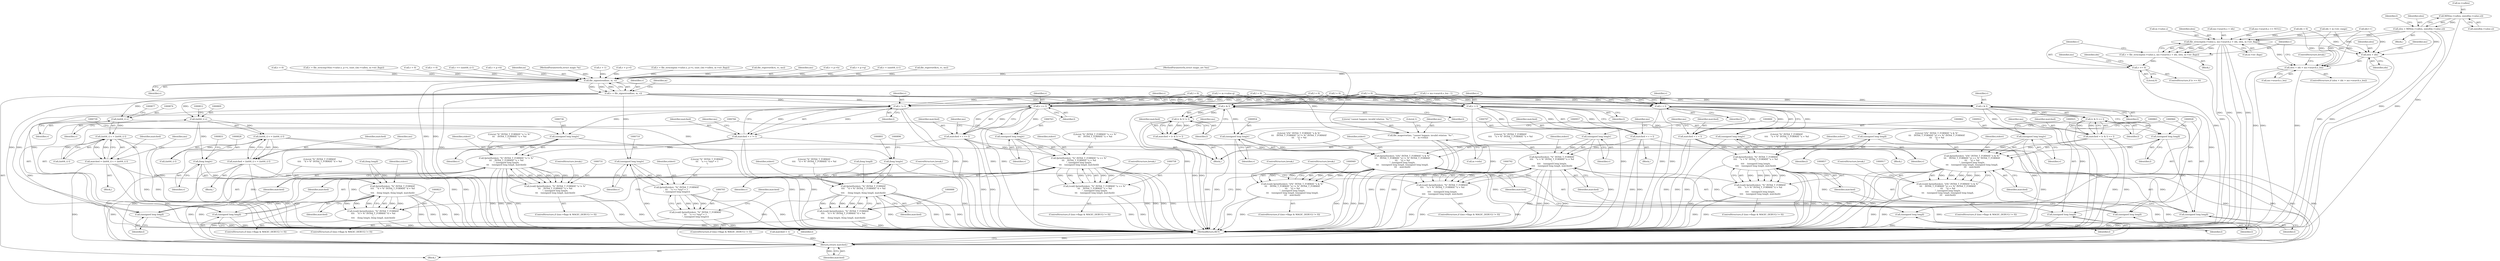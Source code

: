 digraph "0_file_74cafd7de9ec99a14f4480927580e501c8f852c3@pointer" {
"1000389" [label="(Call,MIN(m->vallen, sizeof(m->value.s)))"];
"1000387" [label="(Call,slen = MIN(m->vallen, sizeof(m->value.s)))"];
"1000424" [label="(Call,slen + idx > ms->search.s_len)"];
"1000425" [label="(Call,slen + idx)"];
"1000436" [label="(Call,file_strncmp(m->value.s, ms->search.s + idx, slen, m->str_flags))"];
"1000434" [label="(Call,v = file_strncmp(m->value.s, ms->search.s + idx, slen, m->str_flags))"];
"1000454" [label="(Call,v == 0)"];
"1000686" [label="(Call,file_signextend(ms, m, v))"];
"1000684" [label="(Call,v = file_signextend(ms, m, v))"];
"1000709" [label="(Call,(unsigned long long)v)"];
"1000706" [label="(Call,fprintf(stderr, \"%\" INT64_T_FORMAT\n\t\t\t    \"u == *any* = 1\n\", (unsigned long long)v))"];
"1000704" [label="(Call,(void) fprintf(stderr, \"%\" INT64_T_FORMAT\n\t\t\t    \"u == *any* = 1\n\", (unsigned long long)v))"];
"1000719" [label="(Call,v != l)"];
"1000717" [label="(Call,matched = v != l)"];
"1000732" [label="(Call,fprintf(stderr, \"%\" INT64_T_FORMAT \"u != %\"\n\t\t\t    INT64_T_FORMAT \"u = %d\n\", (unsigned long long)v,\n\t\t\t    (unsigned long long)l, matched))"];
"1000730" [label="(Call,(void) fprintf(stderr, \"%\" INT64_T_FORMAT \"u != %\"\n\t\t\t    INT64_T_FORMAT \"u = %d\n\", (unsigned long long)v,\n\t\t\t    (unsigned long long)l, matched))"];
"1000974" [label="(Return,return matched;)"];
"1000735" [label="(Call,(unsigned long long)v)"];
"1000738" [label="(Call,(unsigned long long)l)"];
"1000746" [label="(Call,v == l)"];
"1000744" [label="(Call,matched = v == l)"];
"1000759" [label="(Call,fprintf(stderr, \"%\" INT64_T_FORMAT \"u == %\"\n\t\t\t    INT64_T_FORMAT \"u = %d\n\", (unsigned long long)v,\n\t\t\t    (unsigned long long)l, matched))"];
"1000757" [label="(Call,(void) fprintf(stderr, \"%\" INT64_T_FORMAT \"u == %\"\n\t\t\t    INT64_T_FORMAT \"u = %d\n\", (unsigned long long)v,\n\t\t\t    (unsigned long long)l, matched))"];
"1000762" [label="(Call,(unsigned long long)v)"];
"1000765" [label="(Call,(unsigned long long)l)"];
"1000780" [label="(Call,v > l)"];
"1000778" [label="(Call,matched = v > l)"];
"1000793" [label="(Call,fprintf(stderr, \"%\" INT64_T_FORMAT\n\t\t\t\t    \"u > %\" INT64_T_FORMAT \"u = %d\n\",\n\t\t\t\t    (unsigned long long)v,\n\t\t\t\t    (unsigned long long)l, matched))"];
"1000791" [label="(Call,(void) fprintf(stderr, \"%\" INT64_T_FORMAT\n\t\t\t\t    \"u > %\" INT64_T_FORMAT \"u = %d\n\",\n\t\t\t\t    (unsigned long long)v,\n\t\t\t\t    (unsigned long long)l, matched))"];
"1000796" [label="(Call,(unsigned long long)v)"];
"1000799" [label="(Call,(unsigned long long)l)"];
"1000808" [label="(Call,(int64_t) v)"];
"1000807" [label="(Call,(int64_t) v > (int64_t) l)"];
"1000805" [label="(Call,matched = (int64_t) v > (int64_t) l)"];
"1000824" [label="(Call,fprintf(stderr, \"%\" INT64_T_FORMAT\n\t\t\t\t    \"d > %\" INT64_T_FORMAT \"d = %d\n\",\n\t\t\t\t    (long long)v, (long long)l, matched))"];
"1000822" [label="(Call,(void) fprintf(stderr, \"%\" INT64_T_FORMAT\n\t\t\t\t    \"d > %\" INT64_T_FORMAT \"d = %d\n\",\n\t\t\t\t    (long long)v, (long long)l, matched))"];
"1000827" [label="(Call,(long long)v)"];
"1000845" [label="(Call,v < l)"];
"1000843" [label="(Call,matched = v < l)"];
"1000858" [label="(Call,fprintf(stderr, \"%\" INT64_T_FORMAT\n\t\t\t\t    \"u < %\" INT64_T_FORMAT \"u = %d\n\",\n\t\t\t\t    (unsigned long long)v,\n\t\t\t\t    (unsigned long long)l, matched))"];
"1000856" [label="(Call,(void) fprintf(stderr, \"%\" INT64_T_FORMAT\n\t\t\t\t    \"u < %\" INT64_T_FORMAT \"u = %d\n\",\n\t\t\t\t    (unsigned long long)v,\n\t\t\t\t    (unsigned long long)l, matched))"];
"1000861" [label="(Call,(unsigned long long)v)"];
"1000864" [label="(Call,(unsigned long long)l)"];
"1000873" [label="(Call,(int64_t) v)"];
"1000872" [label="(Call,(int64_t) v < (int64_t) l)"];
"1000870" [label="(Call,matched = (int64_t) v < (int64_t) l)"];
"1000889" [label="(Call,fprintf(stderr, \"%\" INT64_T_FORMAT\n\t\t\t\t    \"d < %\" INT64_T_FORMAT \"d = %d\n\",\n\t\t\t\t     (long long)v, (long long)l, matched))"];
"1000887" [label="(Call,(void) fprintf(stderr, \"%\" INT64_T_FORMAT\n\t\t\t\t    \"d < %\" INT64_T_FORMAT \"d = %d\n\",\n\t\t\t\t     (long long)v, (long long)l, matched))"];
"1000892" [label="(Call,(long long)v)"];
"1000904" [label="(Call,v & l)"];
"1000903" [label="(Call,(v & l) == l)"];
"1000901" [label="(Call,matched = (v & l) == l)"];
"1000918" [label="(Call,fprintf(stderr, \"((%\" INT64_T_FORMAT \"x & %\"\n\t\t\t    INT64_T_FORMAT \"x) == %\" INT64_T_FORMAT\n\t\t\t    \"x) = %d\n\", (unsigned long long)v,\n\t\t\t    (unsigned long long)l, (unsigned long long)l,\n\t\t\t    matched))"];
"1000916" [label="(Call,(void) fprintf(stderr, \"((%\" INT64_T_FORMAT \"x & %\"\n\t\t\t    INT64_T_FORMAT \"x) == %\" INT64_T_FORMAT\n\t\t\t    \"x) = %d\n\", (unsigned long long)v,\n\t\t\t    (unsigned long long)l, (unsigned long long)l,\n\t\t\t    matched))"];
"1000924" [label="(Call,(unsigned long long)l)"];
"1000927" [label="(Call,(unsigned long long)l)"];
"1000921" [label="(Call,(unsigned long long)v)"];
"1000936" [label="(Call,v & l)"];
"1000935" [label="(Call,(v & l) != l)"];
"1000933" [label="(Call,matched = (v & l) != l)"];
"1000950" [label="(Call,fprintf(stderr, \"((%\" INT64_T_FORMAT \"x & %\"\n\t\t\t    INT64_T_FORMAT \"x) != %\" INT64_T_FORMAT\n\t\t\t    \"x) = %d\n\", (unsigned long long)v,\n\t\t\t    (unsigned long long)l, (unsigned long long)l,\n\t\t\t    matched))"];
"1000948" [label="(Call,(void) fprintf(stderr, \"((%\" INT64_T_FORMAT \"x & %\"\n\t\t\t    INT64_T_FORMAT \"x) != %\" INT64_T_FORMAT\n\t\t\t    \"x) = %d\n\", (unsigned long long)v,\n\t\t\t    (unsigned long long)l, (unsigned long long)l,\n\t\t\t    matched))"];
"1000956" [label="(Call,(unsigned long long)l)"];
"1000959" [label="(Call,(unsigned long long)l)"];
"1000953" [label="(Call,(unsigned long long)v)"];
"1000965" [label="(Call,file_magerror(ms, \"cannot happen: invalid relation `%c'\",\n\t\t    m->reln))"];
"1000713" [label="(Identifier,matched)"];
"1000694" [label="(Block,)"];
"1000811" [label="(Call,(int64_t) l)"];
"1000430" [label="(Identifier,ms)"];
"1000433" [label="(ControlStructure,break;)"];
"1000807" [label="(Call,(int64_t) v > (int64_t) l)"];
"1000937" [label="(Identifier,v)"];
"1000749" [label="(ControlStructure,if ((ms->flags & MAGIC_DEBUG) != 0))"];
"1000689" [label="(Identifier,v)"];
"1000952" [label="(Literal,\"((%\" INT64_T_FORMAT \"x & %\"\n\t\t\t    INT64_T_FORMAT \"x) != %\" INT64_T_FORMAT\n\t\t\t    \"x) = %d\n\")"];
"1000692" [label="(Identifier,m)"];
"1000891" [label="(Literal,\"%\" INT64_T_FORMAT\n\t\t\t\t    \"d < %\" INT64_T_FORMAT \"d = %d\n\")"];
"1000948" [label="(Call,(void) fprintf(stderr, \"((%\" INT64_T_FORMAT \"x & %\"\n\t\t\t    INT64_T_FORMAT \"x) != %\" INT64_T_FORMAT\n\t\t\t    \"x) = %d\n\", (unsigned long long)v,\n\t\t\t    (unsigned long long)l, (unsigned long long)l,\n\t\t\t    matched))"];
"1000902" [label="(Identifier,matched)"];
"1000721" [label="(Identifier,l)"];
"1000748" [label="(Identifier,l)"];
"1000866" [label="(Identifier,l)"];
"1000717" [label="(Call,matched = v != l)"];
"1000860" [label="(Literal,\"%\" INT64_T_FORMAT\n\t\t\t\t    \"u < %\" INT64_T_FORMAT \"u = %d\n\")"];
"1000761" [label="(Literal,\"%\" INT64_T_FORMAT \"u == %\"\n\t\t\t    INT64_T_FORMAT \"u = %d\n\")"];
"1000834" [label="(ControlStructure,break;)"];
"1000908" [label="(ControlStructure,if ((ms->flags & MAGIC_DEBUG) != 0))"];
"1000740" [label="(Identifier,l)"];
"1000704" [label="(Call,(void) fprintf(stderr, \"%\" INT64_T_FORMAT\n\t\t\t    \"u == *any* = 1\n\", (unsigned long long)v))"];
"1000804" [label="(Block,)"];
"1000712" [label="(Call,matched = 1)"];
"1000378" [label="(Call,ms->search.s == NULL)"];
"1000876" [label="(Call,(int64_t) l)"];
"1000963" [label="(ControlStructure,break;)"];
"1000747" [label="(Identifier,v)"];
"1000871" [label="(Identifier,matched)"];
"1000935" [label="(Call,(v & l) != l)"];
"1000903" [label="(Call,(v & l) == l)"];
"1000399" [label="(Call,l = 0)"];
"1000904" [label="(Call,v & l)"];
"1000973" [label="(Literal,1)"];
"1000319" [label="(Call,v = 0)"];
"1000940" [label="(ControlStructure,if ((ms->flags & MAGIC_DEBUG) != 0))"];
"1000400" [label="(Identifier,l)"];
"1000901" [label="(Call,matched = (v & l) == l)"];
"1000879" [label="(ControlStructure,if ((ms->flags & MAGIC_DEBUG) != 0))"];
"1000808" [label="(Call,(int64_t) v)"];
"1000810" [label="(Identifier,v)"];
"1000461" [label="(Identifier,ms)"];
"1000760" [label="(Identifier,stderr)"];
"1000953" [label="(Call,(unsigned long long)v)"];
"1000829" [label="(Identifier,v)"];
"1000892" [label="(Call,(long long)v)"];
"1000406" [label="(Call,idx = 0)"];
"1000976" [label="(MethodReturn,RET)"];
"1000178" [label="(Call,v = p->q)"];
"1000765" [label="(Call,(unsigned long long)l)"];
"1000737" [label="(Identifier,v)"];
"1000858" [label="(Call,fprintf(stderr, \"%\" INT64_T_FORMAT\n\t\t\t\t    \"u < %\" INT64_T_FORMAT \"u = %d\n\",\n\t\t\t\t    (unsigned long long)v,\n\t\t\t\t    (unsigned long long)l, matched))"];
"1000742" [label="(ControlStructure,break;)"];
"1000393" [label="(Call,sizeof(m->value.s))"];
"1000685" [label="(Identifier,v)"];
"1000762" [label="(Call,(unsigned long long)v)"];
"1000929" [label="(Identifier,l)"];
"1000764" [label="(Identifier,v)"];
"1000806" [label="(Identifier,matched)"];
"1000711" [label="(Identifier,v)"];
"1000845" [label="(Call,v < l)"];
"1000686" [label="(Call,file_signextend(ms, m, v))"];
"1000873" [label="(Call,(int64_t) v)"];
"1000863" [label="(Identifier,v)"];
"1000706" [label="(Call,fprintf(stderr, \"%\" INT64_T_FORMAT\n\t\t\t    \"u == *any* = 1\n\", (unsigned long long)v))"];
"1000456" [label="(Literal,0)"];
"1000427" [label="(Identifier,idx)"];
"1000959" [label="(Call,(unsigned long long)l)"];
"1000648" [label="(Call,v = (uint64_t)-1)"];
"1000975" [label="(Identifier,matched)"];
"1000918" [label="(Call,fprintf(stderr, \"((%\" INT64_T_FORMAT \"x & %\"\n\t\t\t    INT64_T_FORMAT \"x) == %\" INT64_T_FORMAT\n\t\t\t    \"x) = %d\n\", (unsigned long long)v,\n\t\t\t    (unsigned long long)l, (unsigned long long)l,\n\t\t\t    matched))"];
"1000883" [label="(Identifier,ms)"];
"1000847" [label="(Identifier,l)"];
"1000509" [label="(Call,file_regerror(&rx, rc, ms))"];
"1000325" [label="(Call,l = 0)"];
"1000795" [label="(Literal,\"%\" INT64_T_FORMAT\n\t\t\t\t    \"u > %\" INT64_T_FORMAT \"u = %d\n\")"];
"1000966" [label="(Identifier,ms)"];
"1000887" [label="(Call,(void) fprintf(stderr, \"%\" INT64_T_FORMAT\n\t\t\t\t    \"d < %\" INT64_T_FORMAT \"d = %d\n\",\n\t\t\t\t     (long long)v, (long long)l, matched))"];
"1000732" [label="(Call,fprintf(stderr, \"%\" INT64_T_FORMAT \"u != %\"\n\t\t\t    INT64_T_FORMAT \"u = %d\n\", (unsigned long long)v,\n\t\t\t    (unsigned long long)l, matched))"];
"1000524" [label="(Call,l = ms->search.s_len - 1)"];
"1000814" [label="(ControlStructure,if ((ms->flags & MAGIC_DEBUG) != 0))"];
"1000426" [label="(Identifier,slen)"];
"1000425" [label="(Call,slen + idx)"];
"1000842" [label="(Block,)"];
"1000708" [label="(Literal,\"%\" INT64_T_FORMAT\n\t\t\t    \"u == *any* = 1\n\")"];
"1000402" [label="(Call,v = 0)"];
"1000852" [label="(Identifier,ms)"];
"1000421" [label="(Identifier,idx)"];
"1000825" [label="(Identifier,stderr)"];
"1000415" [label="(Call,idx < m->str_range)"];
"1000830" [label="(Call,(long long)l)"];
"1000316" [label="(Call,l = 0)"];
"1000844" [label="(Identifier,matched)"];
"1000455" [label="(Identifier,v)"];
"1000779" [label="(Identifier,matched)"];
"1000974" [label="(Return,return matched;)"];
"1000864" [label="(Call,(unsigned long long)l)"];
"1000735" [label="(Call,(unsigned long long)v)"];
"1000919" [label="(Identifier,stderr)"];
"1000768" [label="(Identifier,matched)"];
"1000437" [label="(Call,m->value.s)"];
"1000350" [label="(Call,l = 0)"];
"1000107" [label="(Call,l = m->value.q)"];
"1000744" [label="(Call,matched = v == l)"];
"1000916" [label="(Call,(void) fprintf(stderr, \"((%\" INT64_T_FORMAT \"x & %\"\n\t\t\t    INT64_T_FORMAT \"x) == %\" INT64_T_FORMAT\n\t\t\t    \"x) = %d\n\", (unsigned long long)v,\n\t\t\t    (unsigned long long)l, (unsigned long long)l,\n\t\t\t    matched))"];
"1000920" [label="(Literal,\"((%\" INT64_T_FORMAT \"x & %\"\n\t\t\t    INT64_T_FORMAT \"x) == %\" INT64_T_FORMAT\n\t\t\t    \"x) = %d\n\")"];
"1000833" [label="(Identifier,matched)"];
"1000921" [label="(Call,(unsigned long long)v)"];
"1000450" [label="(Call,m->str_flags)"];
"1000794" [label="(Identifier,stderr)"];
"1000955" [label="(Identifier,v)"];
"1000353" [label="(Call,v = file_strncmp16(m->value.s, p->s, (size_t)m->vallen, m->str_flags))"];
"1000420" [label="(Call,idx++)"];
"1000759" [label="(Call,fprintf(stderr, \"%\" INT64_T_FORMAT \"u == %\"\n\t\t\t    INT64_T_FORMAT \"u = %d\n\", (unsigned long long)v,\n\t\t\t    (unsigned long long)l, matched))"];
"1000905" [label="(Identifier,v)"];
"1000956" [label="(Call,(unsigned long long)l)"];
"1000799" [label="(Call,(unsigned long long)l)"];
"1000805" [label="(Call,matched = (int64_t) v > (int64_t) l)"];
"1000962" [label="(Identifier,matched)"];
"1000793" [label="(Call,fprintf(stderr, \"%\" INT64_T_FORMAT\n\t\t\t\t    \"u > %\" INT64_T_FORMAT \"u = %d\n\",\n\t\t\t\t    (unsigned long long)v,\n\t\t\t\t    (unsigned long long)l, matched))"];
"1000103" [label="(MethodParameterIn,struct magic_set *ms)"];
"1000707" [label="(Identifier,stderr)"];
"1000930" [label="(Identifier,matched)"];
"1000859" [label="(Identifier,stderr)"];
"1000423" [label="(ControlStructure,if (slen + idx > ms->search.s_len))"];
"1000720" [label="(Identifier,v)"];
"1000926" [label="(Identifier,l)"];
"1000374" [label="(Block,)"];
"1000453" [label="(ControlStructure,if (v == 0))"];
"1000722" [label="(ControlStructure,if ((ms->flags & MAGIC_DEBUG) != 0))"];
"1000944" [label="(Identifier,ms)"];
"1000741" [label="(Identifier,matched)"];
"1000454" [label="(Call,v == 0)"];
"1000822" [label="(Call,(void) fprintf(stderr, \"%\" INT64_T_FORMAT\n\t\t\t\t    \"d > %\" INT64_T_FORMAT \"d = %d\n\",\n\t\t\t\t    (long long)v, (long long)l, matched))"];
"1000434" [label="(Call,v = file_strncmp(m->value.s, ms->search.s + idx, slen, m->str_flags))"];
"1000633" [label="(Call,v = 0)"];
"1000769" [label="(ControlStructure,break;)"];
"1000753" [label="(Identifier,ms)"];
"1000659" [label="(Call,v == (uint64_t)-1)"];
"1000783" [label="(ControlStructure,if ((ms->flags & MAGIC_DEBUG) != 0))"];
"1000950" [label="(Call,fprintf(stderr, \"((%\" INT64_T_FORMAT \"x & %\"\n\t\t\t    INT64_T_FORMAT \"x) != %\" INT64_T_FORMAT\n\t\t\t    \"x) = %d\n\", (unsigned long long)v,\n\t\t\t    (unsigned long long)l, (unsigned long long)l,\n\t\t\t    matched))"];
"1000826" [label="(Literal,\"%\" INT64_T_FORMAT\n\t\t\t\t    \"d > %\" INT64_T_FORMAT \"d = %d\n\")"];
"1000958" [label="(Identifier,l)"];
"1000924" [label="(Call,(unsigned long long)l)"];
"1000481" [label="(Call,l = 0)"];
"1000780" [label="(Call,v > l)"];
"1000719" [label="(Call,v != l)"];
"1000734" [label="(Literal,\"%\" INT64_T_FORMAT \"u != %\"\n\t\t\t    INT64_T_FORMAT \"u = %d\n\")"];
"1000861" [label="(Call,(unsigned long long)v)"];
"1000965" [label="(Call,file_magerror(ms, \"cannot happen: invalid relation `%c'\",\n\t\t    m->reln))"];
"1000390" [label="(Call,m->vallen)"];
"1000105" [label="(Block,)"];
"1000746" [label="(Call,v == l)"];
"1000791" [label="(Call,(void) fprintf(stderr, \"%\" INT64_T_FORMAT\n\t\t\t\t    \"u > %\" INT64_T_FORMAT \"u = %d\n\",\n\t\t\t\t    (unsigned long long)v,\n\t\t\t\t    (unsigned long long)l, matched))"];
"1000422" [label="(Block,)"];
"1000133" [label="(Call,v = p->b)"];
"1000843" [label="(Call,matched = v < l)"];
"1000388" [label="(Identifier,slen)"];
"1000796" [label="(Call,(unsigned long long)v)"];
"1000802" [label="(Identifier,matched)"];
"1000912" [label="(Identifier,ms)"];
"1000923" [label="(Identifier,v)"];
"1000449" [label="(Identifier,slen)"];
"1000968" [label="(Call,m->reln)"];
"1000738" [label="(Call,(unsigned long long)l)"];
"1000927" [label="(Call,(unsigned long long)l)"];
"1000931" [label="(ControlStructure,break;)"];
"1000801" [label="(Identifier,l)"];
"1000869" [label="(Block,)"];
"1000894" [label="(Identifier,v)"];
"1000688" [label="(Identifier,m)"];
"1000777" [label="(Block,)"];
"1000787" [label="(Identifier,ms)"];
"1000856" [label="(Call,(void) fprintf(stderr, \"%\" INT64_T_FORMAT\n\t\t\t\t    \"u < %\" INT64_T_FORMAT \"u = %d\n\",\n\t\t\t\t    (unsigned long long)v,\n\t\t\t\t    (unsigned long long)l, matched))"];
"1000684" [label="(Call,v = file_signextend(ms, m, v))"];
"1000933" [label="(Call,matched = (v & l) != l)"];
"1000875" [label="(Identifier,v)"];
"1000870" [label="(Call,matched = (int64_t) v < (int64_t) l)"];
"1000907" [label="(Identifier,l)"];
"1000798" [label="(Identifier,v)"];
"1000389" [label="(Call,MIN(m->vallen, sizeof(m->value.s)))"];
"1000906" [label="(Identifier,l)"];
"1000781" [label="(Identifier,v)"];
"1000442" [label="(Call,ms->search.s + idx)"];
"1000939" [label="(Identifier,l)"];
"1000846" [label="(Identifier,v)"];
"1000867" [label="(Identifier,matched)"];
"1000104" [label="(MethodParameterIn,struct magic *m)"];
"1000718" [label="(Identifier,matched)"];
"1000890" [label="(Identifier,stderr)"];
"1000827" [label="(Call,(long long)v)"];
"1000696" [label="(ControlStructure,if ((ms->flags & MAGIC_DEBUG) != 0))"];
"1000967" [label="(Literal,\"cannot happen: invalid relation `%c'\")"];
"1000848" [label="(ControlStructure,if ((ms->flags & MAGIC_DEBUG) != 0))"];
"1000745" [label="(Identifier,matched)"];
"1000638" [label="(Call,v = 1)"];
"1000782" [label="(Identifier,l)"];
"1000160" [label="(Call,v = p->l)"];
"1000818" [label="(Identifier,ms)"];
"1000767" [label="(Identifier,l)"];
"1000436" [label="(Call,file_strncmp(m->value.s, ms->search.s + idx, slen, m->str_flags))"];
"1000936" [label="(Call,v & l)"];
"1000733" [label="(Identifier,stderr)"];
"1000961" [label="(Identifier,l)"];
"1000726" [label="(Identifier,ms)"];
"1000757" [label="(Call,(void) fprintf(stderr, \"%\" INT64_T_FORMAT \"u == %\"\n\t\t\t    INT64_T_FORMAT \"u = %d\n\", (unsigned long long)v,\n\t\t\t    (unsigned long long)l, matched))"];
"1000778" [label="(Call,matched = v > l)"];
"1000934" [label="(Identifier,matched)"];
"1000872" [label="(Call,(int64_t) v < (int64_t) l)"];
"1000328" [label="(Call,v = file_strncmp(m->value.s, p->s, (size_t)m->vallen, m->str_flags))"];
"1000899" [label="(ControlStructure,break;)"];
"1000435" [label="(Identifier,v)"];
"1000428" [label="(Call,ms->search.s_len)"];
"1000951" [label="(Identifier,stderr)"];
"1000730" [label="(Call,(void) fprintf(stderr, \"%\" INT64_T_FORMAT \"u != %\"\n\t\t\t    INT64_T_FORMAT \"u = %d\n\", (unsigned long long)v,\n\t\t\t    (unsigned long long)l, matched))"];
"1000938" [label="(Identifier,l)"];
"1000643" [label="(Call,file_regerror(&rx, rc, ms))"];
"1000709" [label="(Call,(unsigned long long)v)"];
"1000889" [label="(Call,fprintf(stderr, \"%\" INT64_T_FORMAT\n\t\t\t\t    \"d < %\" INT64_T_FORMAT \"d = %d\n\",\n\t\t\t\t     (long long)v, (long long)l, matched))"];
"1000895" [label="(Call,(long long)l)"];
"1000898" [label="(Identifier,matched)"];
"1000687" [label="(Identifier,ms)"];
"1000387" [label="(Call,slen = MIN(m->vallen, sizeof(m->value.s)))"];
"1000142" [label="(Call,v = p->h)"];
"1000424" [label="(Call,slen + idx > ms->search.s_len)"];
"1000824" [label="(Call,fprintf(stderr, \"%\" INT64_T_FORMAT\n\t\t\t\t    \"d > %\" INT64_T_FORMAT \"d = %d\n\",\n\t\t\t\t    (long long)v, (long long)l, matched))"];
"1000389" -> "1000387"  [label="AST: "];
"1000389" -> "1000393"  [label="CFG: "];
"1000390" -> "1000389"  [label="AST: "];
"1000393" -> "1000389"  [label="AST: "];
"1000387" -> "1000389"  [label="CFG: "];
"1000389" -> "1000976"  [label="DDG: "];
"1000389" -> "1000387"  [label="DDG: "];
"1000387" -> "1000374"  [label="AST: "];
"1000388" -> "1000387"  [label="AST: "];
"1000400" -> "1000387"  [label="CFG: "];
"1000387" -> "1000976"  [label="DDG: "];
"1000387" -> "1000976"  [label="DDG: "];
"1000387" -> "1000424"  [label="DDG: "];
"1000387" -> "1000425"  [label="DDG: "];
"1000387" -> "1000436"  [label="DDG: "];
"1000424" -> "1000423"  [label="AST: "];
"1000424" -> "1000428"  [label="CFG: "];
"1000425" -> "1000424"  [label="AST: "];
"1000428" -> "1000424"  [label="AST: "];
"1000433" -> "1000424"  [label="CFG: "];
"1000435" -> "1000424"  [label="CFG: "];
"1000424" -> "1000976"  [label="DDG: "];
"1000424" -> "1000976"  [label="DDG: "];
"1000424" -> "1000976"  [label="DDG: "];
"1000436" -> "1000424"  [label="DDG: "];
"1000406" -> "1000424"  [label="DDG: "];
"1000415" -> "1000424"  [label="DDG: "];
"1000420" -> "1000424"  [label="DDG: "];
"1000425" -> "1000427"  [label="CFG: "];
"1000426" -> "1000425"  [label="AST: "];
"1000427" -> "1000425"  [label="AST: "];
"1000430" -> "1000425"  [label="CFG: "];
"1000425" -> "1000976"  [label="DDG: "];
"1000425" -> "1000976"  [label="DDG: "];
"1000436" -> "1000425"  [label="DDG: "];
"1000406" -> "1000425"  [label="DDG: "];
"1000415" -> "1000425"  [label="DDG: "];
"1000420" -> "1000425"  [label="DDG: "];
"1000436" -> "1000434"  [label="AST: "];
"1000436" -> "1000450"  [label="CFG: "];
"1000437" -> "1000436"  [label="AST: "];
"1000442" -> "1000436"  [label="AST: "];
"1000449" -> "1000436"  [label="AST: "];
"1000450" -> "1000436"  [label="AST: "];
"1000434" -> "1000436"  [label="CFG: "];
"1000436" -> "1000976"  [label="DDG: "];
"1000436" -> "1000976"  [label="DDG: "];
"1000436" -> "1000976"  [label="DDG: "];
"1000436" -> "1000976"  [label="DDG: "];
"1000436" -> "1000434"  [label="DDG: "];
"1000436" -> "1000434"  [label="DDG: "];
"1000436" -> "1000434"  [label="DDG: "];
"1000436" -> "1000434"  [label="DDG: "];
"1000378" -> "1000436"  [label="DDG: "];
"1000406" -> "1000436"  [label="DDG: "];
"1000415" -> "1000436"  [label="DDG: "];
"1000420" -> "1000436"  [label="DDG: "];
"1000434" -> "1000422"  [label="AST: "];
"1000435" -> "1000434"  [label="AST: "];
"1000455" -> "1000434"  [label="CFG: "];
"1000434" -> "1000976"  [label="DDG: "];
"1000434" -> "1000454"  [label="DDG: "];
"1000454" -> "1000453"  [label="AST: "];
"1000454" -> "1000456"  [label="CFG: "];
"1000455" -> "1000454"  [label="AST: "];
"1000456" -> "1000454"  [label="AST: "];
"1000461" -> "1000454"  [label="CFG: "];
"1000421" -> "1000454"  [label="CFG: "];
"1000454" -> "1000976"  [label="DDG: "];
"1000454" -> "1000686"  [label="DDG: "];
"1000686" -> "1000684"  [label="AST: "];
"1000686" -> "1000689"  [label="CFG: "];
"1000687" -> "1000686"  [label="AST: "];
"1000688" -> "1000686"  [label="AST: "];
"1000689" -> "1000686"  [label="AST: "];
"1000684" -> "1000686"  [label="CFG: "];
"1000686" -> "1000976"  [label="DDG: "];
"1000686" -> "1000976"  [label="DDG: "];
"1000686" -> "1000684"  [label="DDG: "];
"1000686" -> "1000684"  [label="DDG: "];
"1000686" -> "1000684"  [label="DDG: "];
"1000509" -> "1000686"  [label="DDG: "];
"1000643" -> "1000686"  [label="DDG: "];
"1000103" -> "1000686"  [label="DDG: "];
"1000104" -> "1000686"  [label="DDG: "];
"1000638" -> "1000686"  [label="DDG: "];
"1000659" -> "1000686"  [label="DDG: "];
"1000178" -> "1000686"  [label="DDG: "];
"1000133" -> "1000686"  [label="DDG: "];
"1000402" -> "1000686"  [label="DDG: "];
"1000328" -> "1000686"  [label="DDG: "];
"1000648" -> "1000686"  [label="DDG: "];
"1000142" -> "1000686"  [label="DDG: "];
"1000353" -> "1000686"  [label="DDG: "];
"1000319" -> "1000686"  [label="DDG: "];
"1000633" -> "1000686"  [label="DDG: "];
"1000160" -> "1000686"  [label="DDG: "];
"1000686" -> "1000965"  [label="DDG: "];
"1000684" -> "1000105"  [label="AST: "];
"1000685" -> "1000684"  [label="AST: "];
"1000692" -> "1000684"  [label="CFG: "];
"1000684" -> "1000976"  [label="DDG: "];
"1000684" -> "1000976"  [label="DDG: "];
"1000684" -> "1000709"  [label="DDG: "];
"1000684" -> "1000719"  [label="DDG: "];
"1000684" -> "1000746"  [label="DDG: "];
"1000684" -> "1000780"  [label="DDG: "];
"1000684" -> "1000808"  [label="DDG: "];
"1000684" -> "1000845"  [label="DDG: "];
"1000684" -> "1000873"  [label="DDG: "];
"1000684" -> "1000904"  [label="DDG: "];
"1000684" -> "1000936"  [label="DDG: "];
"1000709" -> "1000706"  [label="AST: "];
"1000709" -> "1000711"  [label="CFG: "];
"1000710" -> "1000709"  [label="AST: "];
"1000711" -> "1000709"  [label="AST: "];
"1000706" -> "1000709"  [label="CFG: "];
"1000709" -> "1000976"  [label="DDG: "];
"1000709" -> "1000706"  [label="DDG: "];
"1000706" -> "1000704"  [label="AST: "];
"1000707" -> "1000706"  [label="AST: "];
"1000708" -> "1000706"  [label="AST: "];
"1000704" -> "1000706"  [label="CFG: "];
"1000706" -> "1000976"  [label="DDG: "];
"1000706" -> "1000976"  [label="DDG: "];
"1000706" -> "1000704"  [label="DDG: "];
"1000706" -> "1000704"  [label="DDG: "];
"1000706" -> "1000704"  [label="DDG: "];
"1000704" -> "1000696"  [label="AST: "];
"1000705" -> "1000704"  [label="AST: "];
"1000713" -> "1000704"  [label="CFG: "];
"1000704" -> "1000976"  [label="DDG: "];
"1000704" -> "1000976"  [label="DDG: "];
"1000719" -> "1000717"  [label="AST: "];
"1000719" -> "1000721"  [label="CFG: "];
"1000720" -> "1000719"  [label="AST: "];
"1000721" -> "1000719"  [label="AST: "];
"1000717" -> "1000719"  [label="CFG: "];
"1000719" -> "1000976"  [label="DDG: "];
"1000719" -> "1000976"  [label="DDG: "];
"1000719" -> "1000717"  [label="DDG: "];
"1000719" -> "1000717"  [label="DDG: "];
"1000325" -> "1000719"  [label="DDG: "];
"1000524" -> "1000719"  [label="DDG: "];
"1000107" -> "1000719"  [label="DDG: "];
"1000350" -> "1000719"  [label="DDG: "];
"1000399" -> "1000719"  [label="DDG: "];
"1000481" -> "1000719"  [label="DDG: "];
"1000316" -> "1000719"  [label="DDG: "];
"1000719" -> "1000735"  [label="DDG: "];
"1000719" -> "1000738"  [label="DDG: "];
"1000717" -> "1000694"  [label="AST: "];
"1000718" -> "1000717"  [label="AST: "];
"1000726" -> "1000717"  [label="CFG: "];
"1000717" -> "1000976"  [label="DDG: "];
"1000717" -> "1000976"  [label="DDG: "];
"1000717" -> "1000732"  [label="DDG: "];
"1000717" -> "1000974"  [label="DDG: "];
"1000732" -> "1000730"  [label="AST: "];
"1000732" -> "1000741"  [label="CFG: "];
"1000733" -> "1000732"  [label="AST: "];
"1000734" -> "1000732"  [label="AST: "];
"1000735" -> "1000732"  [label="AST: "];
"1000738" -> "1000732"  [label="AST: "];
"1000741" -> "1000732"  [label="AST: "];
"1000730" -> "1000732"  [label="CFG: "];
"1000732" -> "1000976"  [label="DDG: "];
"1000732" -> "1000976"  [label="DDG: "];
"1000732" -> "1000976"  [label="DDG: "];
"1000732" -> "1000976"  [label="DDG: "];
"1000732" -> "1000730"  [label="DDG: "];
"1000732" -> "1000730"  [label="DDG: "];
"1000732" -> "1000730"  [label="DDG: "];
"1000732" -> "1000730"  [label="DDG: "];
"1000732" -> "1000730"  [label="DDG: "];
"1000735" -> "1000732"  [label="DDG: "];
"1000738" -> "1000732"  [label="DDG: "];
"1000732" -> "1000974"  [label="DDG: "];
"1000730" -> "1000722"  [label="AST: "];
"1000731" -> "1000730"  [label="AST: "];
"1000742" -> "1000730"  [label="CFG: "];
"1000730" -> "1000976"  [label="DDG: "];
"1000730" -> "1000976"  [label="DDG: "];
"1000974" -> "1000105"  [label="AST: "];
"1000974" -> "1000975"  [label="CFG: "];
"1000975" -> "1000974"  [label="AST: "];
"1000976" -> "1000974"  [label="CFG: "];
"1000974" -> "1000976"  [label="DDG: "];
"1000975" -> "1000974"  [label="DDG: "];
"1000858" -> "1000974"  [label="DDG: "];
"1000843" -> "1000974"  [label="DDG: "];
"1000933" -> "1000974"  [label="DDG: "];
"1000793" -> "1000974"  [label="DDG: "];
"1000744" -> "1000974"  [label="DDG: "];
"1000889" -> "1000974"  [label="DDG: "];
"1000950" -> "1000974"  [label="DDG: "];
"1000712" -> "1000974"  [label="DDG: "];
"1000824" -> "1000974"  [label="DDG: "];
"1000870" -> "1000974"  [label="DDG: "];
"1000805" -> "1000974"  [label="DDG: "];
"1000918" -> "1000974"  [label="DDG: "];
"1000778" -> "1000974"  [label="DDG: "];
"1000901" -> "1000974"  [label="DDG: "];
"1000759" -> "1000974"  [label="DDG: "];
"1000735" -> "1000737"  [label="CFG: "];
"1000736" -> "1000735"  [label="AST: "];
"1000737" -> "1000735"  [label="AST: "];
"1000739" -> "1000735"  [label="CFG: "];
"1000735" -> "1000976"  [label="DDG: "];
"1000738" -> "1000740"  [label="CFG: "];
"1000739" -> "1000738"  [label="AST: "];
"1000740" -> "1000738"  [label="AST: "];
"1000741" -> "1000738"  [label="CFG: "];
"1000738" -> "1000976"  [label="DDG: "];
"1000746" -> "1000744"  [label="AST: "];
"1000746" -> "1000748"  [label="CFG: "];
"1000747" -> "1000746"  [label="AST: "];
"1000748" -> "1000746"  [label="AST: "];
"1000744" -> "1000746"  [label="CFG: "];
"1000746" -> "1000976"  [label="DDG: "];
"1000746" -> "1000976"  [label="DDG: "];
"1000746" -> "1000744"  [label="DDG: "];
"1000746" -> "1000744"  [label="DDG: "];
"1000325" -> "1000746"  [label="DDG: "];
"1000524" -> "1000746"  [label="DDG: "];
"1000107" -> "1000746"  [label="DDG: "];
"1000350" -> "1000746"  [label="DDG: "];
"1000399" -> "1000746"  [label="DDG: "];
"1000481" -> "1000746"  [label="DDG: "];
"1000316" -> "1000746"  [label="DDG: "];
"1000746" -> "1000762"  [label="DDG: "];
"1000746" -> "1000765"  [label="DDG: "];
"1000744" -> "1000694"  [label="AST: "];
"1000745" -> "1000744"  [label="AST: "];
"1000753" -> "1000744"  [label="CFG: "];
"1000744" -> "1000976"  [label="DDG: "];
"1000744" -> "1000976"  [label="DDG: "];
"1000744" -> "1000759"  [label="DDG: "];
"1000759" -> "1000757"  [label="AST: "];
"1000759" -> "1000768"  [label="CFG: "];
"1000760" -> "1000759"  [label="AST: "];
"1000761" -> "1000759"  [label="AST: "];
"1000762" -> "1000759"  [label="AST: "];
"1000765" -> "1000759"  [label="AST: "];
"1000768" -> "1000759"  [label="AST: "];
"1000757" -> "1000759"  [label="CFG: "];
"1000759" -> "1000976"  [label="DDG: "];
"1000759" -> "1000976"  [label="DDG: "];
"1000759" -> "1000976"  [label="DDG: "];
"1000759" -> "1000976"  [label="DDG: "];
"1000759" -> "1000757"  [label="DDG: "];
"1000759" -> "1000757"  [label="DDG: "];
"1000759" -> "1000757"  [label="DDG: "];
"1000759" -> "1000757"  [label="DDG: "];
"1000759" -> "1000757"  [label="DDG: "];
"1000762" -> "1000759"  [label="DDG: "];
"1000765" -> "1000759"  [label="DDG: "];
"1000757" -> "1000749"  [label="AST: "];
"1000758" -> "1000757"  [label="AST: "];
"1000769" -> "1000757"  [label="CFG: "];
"1000757" -> "1000976"  [label="DDG: "];
"1000757" -> "1000976"  [label="DDG: "];
"1000762" -> "1000764"  [label="CFG: "];
"1000763" -> "1000762"  [label="AST: "];
"1000764" -> "1000762"  [label="AST: "];
"1000766" -> "1000762"  [label="CFG: "];
"1000762" -> "1000976"  [label="DDG: "];
"1000765" -> "1000767"  [label="CFG: "];
"1000766" -> "1000765"  [label="AST: "];
"1000767" -> "1000765"  [label="AST: "];
"1000768" -> "1000765"  [label="CFG: "];
"1000765" -> "1000976"  [label="DDG: "];
"1000780" -> "1000778"  [label="AST: "];
"1000780" -> "1000782"  [label="CFG: "];
"1000781" -> "1000780"  [label="AST: "];
"1000782" -> "1000780"  [label="AST: "];
"1000778" -> "1000780"  [label="CFG: "];
"1000780" -> "1000976"  [label="DDG: "];
"1000780" -> "1000976"  [label="DDG: "];
"1000780" -> "1000778"  [label="DDG: "];
"1000780" -> "1000778"  [label="DDG: "];
"1000325" -> "1000780"  [label="DDG: "];
"1000524" -> "1000780"  [label="DDG: "];
"1000107" -> "1000780"  [label="DDG: "];
"1000350" -> "1000780"  [label="DDG: "];
"1000399" -> "1000780"  [label="DDG: "];
"1000481" -> "1000780"  [label="DDG: "];
"1000316" -> "1000780"  [label="DDG: "];
"1000780" -> "1000796"  [label="DDG: "];
"1000780" -> "1000799"  [label="DDG: "];
"1000778" -> "1000777"  [label="AST: "];
"1000779" -> "1000778"  [label="AST: "];
"1000787" -> "1000778"  [label="CFG: "];
"1000778" -> "1000976"  [label="DDG: "];
"1000778" -> "1000976"  [label="DDG: "];
"1000778" -> "1000793"  [label="DDG: "];
"1000793" -> "1000791"  [label="AST: "];
"1000793" -> "1000802"  [label="CFG: "];
"1000794" -> "1000793"  [label="AST: "];
"1000795" -> "1000793"  [label="AST: "];
"1000796" -> "1000793"  [label="AST: "];
"1000799" -> "1000793"  [label="AST: "];
"1000802" -> "1000793"  [label="AST: "];
"1000791" -> "1000793"  [label="CFG: "];
"1000793" -> "1000976"  [label="DDG: "];
"1000793" -> "1000976"  [label="DDG: "];
"1000793" -> "1000976"  [label="DDG: "];
"1000793" -> "1000976"  [label="DDG: "];
"1000793" -> "1000791"  [label="DDG: "];
"1000793" -> "1000791"  [label="DDG: "];
"1000793" -> "1000791"  [label="DDG: "];
"1000793" -> "1000791"  [label="DDG: "];
"1000793" -> "1000791"  [label="DDG: "];
"1000796" -> "1000793"  [label="DDG: "];
"1000799" -> "1000793"  [label="DDG: "];
"1000791" -> "1000783"  [label="AST: "];
"1000792" -> "1000791"  [label="AST: "];
"1000834" -> "1000791"  [label="CFG: "];
"1000791" -> "1000976"  [label="DDG: "];
"1000791" -> "1000976"  [label="DDG: "];
"1000796" -> "1000798"  [label="CFG: "];
"1000797" -> "1000796"  [label="AST: "];
"1000798" -> "1000796"  [label="AST: "];
"1000800" -> "1000796"  [label="CFG: "];
"1000796" -> "1000976"  [label="DDG: "];
"1000799" -> "1000801"  [label="CFG: "];
"1000800" -> "1000799"  [label="AST: "];
"1000801" -> "1000799"  [label="AST: "];
"1000802" -> "1000799"  [label="CFG: "];
"1000799" -> "1000976"  [label="DDG: "];
"1000808" -> "1000807"  [label="AST: "];
"1000808" -> "1000810"  [label="CFG: "];
"1000809" -> "1000808"  [label="AST: "];
"1000810" -> "1000808"  [label="AST: "];
"1000812" -> "1000808"  [label="CFG: "];
"1000808" -> "1000976"  [label="DDG: "];
"1000808" -> "1000807"  [label="DDG: "];
"1000808" -> "1000827"  [label="DDG: "];
"1000807" -> "1000805"  [label="AST: "];
"1000807" -> "1000811"  [label="CFG: "];
"1000811" -> "1000807"  [label="AST: "];
"1000805" -> "1000807"  [label="CFG: "];
"1000807" -> "1000976"  [label="DDG: "];
"1000807" -> "1000976"  [label="DDG: "];
"1000807" -> "1000805"  [label="DDG: "];
"1000807" -> "1000805"  [label="DDG: "];
"1000811" -> "1000807"  [label="DDG: "];
"1000805" -> "1000804"  [label="AST: "];
"1000806" -> "1000805"  [label="AST: "];
"1000818" -> "1000805"  [label="CFG: "];
"1000805" -> "1000976"  [label="DDG: "];
"1000805" -> "1000976"  [label="DDG: "];
"1000805" -> "1000824"  [label="DDG: "];
"1000824" -> "1000822"  [label="AST: "];
"1000824" -> "1000833"  [label="CFG: "];
"1000825" -> "1000824"  [label="AST: "];
"1000826" -> "1000824"  [label="AST: "];
"1000827" -> "1000824"  [label="AST: "];
"1000830" -> "1000824"  [label="AST: "];
"1000833" -> "1000824"  [label="AST: "];
"1000822" -> "1000824"  [label="CFG: "];
"1000824" -> "1000976"  [label="DDG: "];
"1000824" -> "1000976"  [label="DDG: "];
"1000824" -> "1000976"  [label="DDG: "];
"1000824" -> "1000976"  [label="DDG: "];
"1000824" -> "1000822"  [label="DDG: "];
"1000824" -> "1000822"  [label="DDG: "];
"1000824" -> "1000822"  [label="DDG: "];
"1000824" -> "1000822"  [label="DDG: "];
"1000824" -> "1000822"  [label="DDG: "];
"1000827" -> "1000824"  [label="DDG: "];
"1000830" -> "1000824"  [label="DDG: "];
"1000822" -> "1000814"  [label="AST: "];
"1000823" -> "1000822"  [label="AST: "];
"1000834" -> "1000822"  [label="CFG: "];
"1000822" -> "1000976"  [label="DDG: "];
"1000822" -> "1000976"  [label="DDG: "];
"1000827" -> "1000829"  [label="CFG: "];
"1000828" -> "1000827"  [label="AST: "];
"1000829" -> "1000827"  [label="AST: "];
"1000831" -> "1000827"  [label="CFG: "];
"1000827" -> "1000976"  [label="DDG: "];
"1000845" -> "1000843"  [label="AST: "];
"1000845" -> "1000847"  [label="CFG: "];
"1000846" -> "1000845"  [label="AST: "];
"1000847" -> "1000845"  [label="AST: "];
"1000843" -> "1000845"  [label="CFG: "];
"1000845" -> "1000976"  [label="DDG: "];
"1000845" -> "1000976"  [label="DDG: "];
"1000845" -> "1000843"  [label="DDG: "];
"1000845" -> "1000843"  [label="DDG: "];
"1000325" -> "1000845"  [label="DDG: "];
"1000524" -> "1000845"  [label="DDG: "];
"1000107" -> "1000845"  [label="DDG: "];
"1000350" -> "1000845"  [label="DDG: "];
"1000399" -> "1000845"  [label="DDG: "];
"1000481" -> "1000845"  [label="DDG: "];
"1000316" -> "1000845"  [label="DDG: "];
"1000845" -> "1000861"  [label="DDG: "];
"1000845" -> "1000864"  [label="DDG: "];
"1000843" -> "1000842"  [label="AST: "];
"1000844" -> "1000843"  [label="AST: "];
"1000852" -> "1000843"  [label="CFG: "];
"1000843" -> "1000976"  [label="DDG: "];
"1000843" -> "1000976"  [label="DDG: "];
"1000843" -> "1000858"  [label="DDG: "];
"1000858" -> "1000856"  [label="AST: "];
"1000858" -> "1000867"  [label="CFG: "];
"1000859" -> "1000858"  [label="AST: "];
"1000860" -> "1000858"  [label="AST: "];
"1000861" -> "1000858"  [label="AST: "];
"1000864" -> "1000858"  [label="AST: "];
"1000867" -> "1000858"  [label="AST: "];
"1000856" -> "1000858"  [label="CFG: "];
"1000858" -> "1000976"  [label="DDG: "];
"1000858" -> "1000976"  [label="DDG: "];
"1000858" -> "1000976"  [label="DDG: "];
"1000858" -> "1000976"  [label="DDG: "];
"1000858" -> "1000856"  [label="DDG: "];
"1000858" -> "1000856"  [label="DDG: "];
"1000858" -> "1000856"  [label="DDG: "];
"1000858" -> "1000856"  [label="DDG: "];
"1000858" -> "1000856"  [label="DDG: "];
"1000861" -> "1000858"  [label="DDG: "];
"1000864" -> "1000858"  [label="DDG: "];
"1000856" -> "1000848"  [label="AST: "];
"1000857" -> "1000856"  [label="AST: "];
"1000899" -> "1000856"  [label="CFG: "];
"1000856" -> "1000976"  [label="DDG: "];
"1000856" -> "1000976"  [label="DDG: "];
"1000861" -> "1000863"  [label="CFG: "];
"1000862" -> "1000861"  [label="AST: "];
"1000863" -> "1000861"  [label="AST: "];
"1000865" -> "1000861"  [label="CFG: "];
"1000861" -> "1000976"  [label="DDG: "];
"1000864" -> "1000866"  [label="CFG: "];
"1000865" -> "1000864"  [label="AST: "];
"1000866" -> "1000864"  [label="AST: "];
"1000867" -> "1000864"  [label="CFG: "];
"1000864" -> "1000976"  [label="DDG: "];
"1000873" -> "1000872"  [label="AST: "];
"1000873" -> "1000875"  [label="CFG: "];
"1000874" -> "1000873"  [label="AST: "];
"1000875" -> "1000873"  [label="AST: "];
"1000877" -> "1000873"  [label="CFG: "];
"1000873" -> "1000976"  [label="DDG: "];
"1000873" -> "1000872"  [label="DDG: "];
"1000873" -> "1000892"  [label="DDG: "];
"1000872" -> "1000870"  [label="AST: "];
"1000872" -> "1000876"  [label="CFG: "];
"1000876" -> "1000872"  [label="AST: "];
"1000870" -> "1000872"  [label="CFG: "];
"1000872" -> "1000976"  [label="DDG: "];
"1000872" -> "1000976"  [label="DDG: "];
"1000872" -> "1000870"  [label="DDG: "];
"1000872" -> "1000870"  [label="DDG: "];
"1000876" -> "1000872"  [label="DDG: "];
"1000870" -> "1000869"  [label="AST: "];
"1000871" -> "1000870"  [label="AST: "];
"1000883" -> "1000870"  [label="CFG: "];
"1000870" -> "1000976"  [label="DDG: "];
"1000870" -> "1000976"  [label="DDG: "];
"1000870" -> "1000889"  [label="DDG: "];
"1000889" -> "1000887"  [label="AST: "];
"1000889" -> "1000898"  [label="CFG: "];
"1000890" -> "1000889"  [label="AST: "];
"1000891" -> "1000889"  [label="AST: "];
"1000892" -> "1000889"  [label="AST: "];
"1000895" -> "1000889"  [label="AST: "];
"1000898" -> "1000889"  [label="AST: "];
"1000887" -> "1000889"  [label="CFG: "];
"1000889" -> "1000976"  [label="DDG: "];
"1000889" -> "1000976"  [label="DDG: "];
"1000889" -> "1000976"  [label="DDG: "];
"1000889" -> "1000976"  [label="DDG: "];
"1000889" -> "1000887"  [label="DDG: "];
"1000889" -> "1000887"  [label="DDG: "];
"1000889" -> "1000887"  [label="DDG: "];
"1000889" -> "1000887"  [label="DDG: "];
"1000889" -> "1000887"  [label="DDG: "];
"1000892" -> "1000889"  [label="DDG: "];
"1000895" -> "1000889"  [label="DDG: "];
"1000887" -> "1000879"  [label="AST: "];
"1000888" -> "1000887"  [label="AST: "];
"1000899" -> "1000887"  [label="CFG: "];
"1000887" -> "1000976"  [label="DDG: "];
"1000887" -> "1000976"  [label="DDG: "];
"1000892" -> "1000894"  [label="CFG: "];
"1000893" -> "1000892"  [label="AST: "];
"1000894" -> "1000892"  [label="AST: "];
"1000896" -> "1000892"  [label="CFG: "];
"1000892" -> "1000976"  [label="DDG: "];
"1000904" -> "1000903"  [label="AST: "];
"1000904" -> "1000906"  [label="CFG: "];
"1000905" -> "1000904"  [label="AST: "];
"1000906" -> "1000904"  [label="AST: "];
"1000907" -> "1000904"  [label="CFG: "];
"1000904" -> "1000976"  [label="DDG: "];
"1000904" -> "1000903"  [label="DDG: "];
"1000904" -> "1000903"  [label="DDG: "];
"1000325" -> "1000904"  [label="DDG: "];
"1000524" -> "1000904"  [label="DDG: "];
"1000107" -> "1000904"  [label="DDG: "];
"1000350" -> "1000904"  [label="DDG: "];
"1000399" -> "1000904"  [label="DDG: "];
"1000481" -> "1000904"  [label="DDG: "];
"1000316" -> "1000904"  [label="DDG: "];
"1000904" -> "1000921"  [label="DDG: "];
"1000903" -> "1000901"  [label="AST: "];
"1000903" -> "1000907"  [label="CFG: "];
"1000907" -> "1000903"  [label="AST: "];
"1000901" -> "1000903"  [label="CFG: "];
"1000903" -> "1000976"  [label="DDG: "];
"1000903" -> "1000976"  [label="DDG: "];
"1000903" -> "1000901"  [label="DDG: "];
"1000903" -> "1000901"  [label="DDG: "];
"1000903" -> "1000924"  [label="DDG: "];
"1000901" -> "1000694"  [label="AST: "];
"1000902" -> "1000901"  [label="AST: "];
"1000912" -> "1000901"  [label="CFG: "];
"1000901" -> "1000976"  [label="DDG: "];
"1000901" -> "1000976"  [label="DDG: "];
"1000901" -> "1000918"  [label="DDG: "];
"1000918" -> "1000916"  [label="AST: "];
"1000918" -> "1000930"  [label="CFG: "];
"1000919" -> "1000918"  [label="AST: "];
"1000920" -> "1000918"  [label="AST: "];
"1000921" -> "1000918"  [label="AST: "];
"1000924" -> "1000918"  [label="AST: "];
"1000927" -> "1000918"  [label="AST: "];
"1000930" -> "1000918"  [label="AST: "];
"1000916" -> "1000918"  [label="CFG: "];
"1000918" -> "1000976"  [label="DDG: "];
"1000918" -> "1000976"  [label="DDG: "];
"1000918" -> "1000976"  [label="DDG: "];
"1000918" -> "1000976"  [label="DDG: "];
"1000918" -> "1000916"  [label="DDG: "];
"1000918" -> "1000916"  [label="DDG: "];
"1000918" -> "1000916"  [label="DDG: "];
"1000918" -> "1000916"  [label="DDG: "];
"1000918" -> "1000916"  [label="DDG: "];
"1000921" -> "1000918"  [label="DDG: "];
"1000924" -> "1000918"  [label="DDG: "];
"1000927" -> "1000918"  [label="DDG: "];
"1000916" -> "1000908"  [label="AST: "];
"1000917" -> "1000916"  [label="AST: "];
"1000931" -> "1000916"  [label="CFG: "];
"1000916" -> "1000976"  [label="DDG: "];
"1000916" -> "1000976"  [label="DDG: "];
"1000924" -> "1000926"  [label="CFG: "];
"1000925" -> "1000924"  [label="AST: "];
"1000926" -> "1000924"  [label="AST: "];
"1000928" -> "1000924"  [label="CFG: "];
"1000924" -> "1000927"  [label="DDG: "];
"1000927" -> "1000929"  [label="CFG: "];
"1000928" -> "1000927"  [label="AST: "];
"1000929" -> "1000927"  [label="AST: "];
"1000930" -> "1000927"  [label="CFG: "];
"1000927" -> "1000976"  [label="DDG: "];
"1000921" -> "1000923"  [label="CFG: "];
"1000922" -> "1000921"  [label="AST: "];
"1000923" -> "1000921"  [label="AST: "];
"1000925" -> "1000921"  [label="CFG: "];
"1000921" -> "1000976"  [label="DDG: "];
"1000936" -> "1000935"  [label="AST: "];
"1000936" -> "1000938"  [label="CFG: "];
"1000937" -> "1000936"  [label="AST: "];
"1000938" -> "1000936"  [label="AST: "];
"1000939" -> "1000936"  [label="CFG: "];
"1000936" -> "1000976"  [label="DDG: "];
"1000936" -> "1000935"  [label="DDG: "];
"1000936" -> "1000935"  [label="DDG: "];
"1000325" -> "1000936"  [label="DDG: "];
"1000524" -> "1000936"  [label="DDG: "];
"1000107" -> "1000936"  [label="DDG: "];
"1000350" -> "1000936"  [label="DDG: "];
"1000399" -> "1000936"  [label="DDG: "];
"1000481" -> "1000936"  [label="DDG: "];
"1000316" -> "1000936"  [label="DDG: "];
"1000936" -> "1000953"  [label="DDG: "];
"1000935" -> "1000933"  [label="AST: "];
"1000935" -> "1000939"  [label="CFG: "];
"1000939" -> "1000935"  [label="AST: "];
"1000933" -> "1000935"  [label="CFG: "];
"1000935" -> "1000976"  [label="DDG: "];
"1000935" -> "1000976"  [label="DDG: "];
"1000935" -> "1000933"  [label="DDG: "];
"1000935" -> "1000933"  [label="DDG: "];
"1000935" -> "1000956"  [label="DDG: "];
"1000933" -> "1000694"  [label="AST: "];
"1000934" -> "1000933"  [label="AST: "];
"1000944" -> "1000933"  [label="CFG: "];
"1000933" -> "1000976"  [label="DDG: "];
"1000933" -> "1000976"  [label="DDG: "];
"1000933" -> "1000950"  [label="DDG: "];
"1000950" -> "1000948"  [label="AST: "];
"1000950" -> "1000962"  [label="CFG: "];
"1000951" -> "1000950"  [label="AST: "];
"1000952" -> "1000950"  [label="AST: "];
"1000953" -> "1000950"  [label="AST: "];
"1000956" -> "1000950"  [label="AST: "];
"1000959" -> "1000950"  [label="AST: "];
"1000962" -> "1000950"  [label="AST: "];
"1000948" -> "1000950"  [label="CFG: "];
"1000950" -> "1000976"  [label="DDG: "];
"1000950" -> "1000976"  [label="DDG: "];
"1000950" -> "1000976"  [label="DDG: "];
"1000950" -> "1000976"  [label="DDG: "];
"1000950" -> "1000948"  [label="DDG: "];
"1000950" -> "1000948"  [label="DDG: "];
"1000950" -> "1000948"  [label="DDG: "];
"1000950" -> "1000948"  [label="DDG: "];
"1000950" -> "1000948"  [label="DDG: "];
"1000953" -> "1000950"  [label="DDG: "];
"1000956" -> "1000950"  [label="DDG: "];
"1000959" -> "1000950"  [label="DDG: "];
"1000948" -> "1000940"  [label="AST: "];
"1000949" -> "1000948"  [label="AST: "];
"1000963" -> "1000948"  [label="CFG: "];
"1000948" -> "1000976"  [label="DDG: "];
"1000948" -> "1000976"  [label="DDG: "];
"1000956" -> "1000958"  [label="CFG: "];
"1000957" -> "1000956"  [label="AST: "];
"1000958" -> "1000956"  [label="AST: "];
"1000960" -> "1000956"  [label="CFG: "];
"1000956" -> "1000959"  [label="DDG: "];
"1000959" -> "1000961"  [label="CFG: "];
"1000960" -> "1000959"  [label="AST: "];
"1000961" -> "1000959"  [label="AST: "];
"1000962" -> "1000959"  [label="CFG: "];
"1000959" -> "1000976"  [label="DDG: "];
"1000953" -> "1000955"  [label="CFG: "];
"1000954" -> "1000953"  [label="AST: "];
"1000955" -> "1000953"  [label="AST: "];
"1000957" -> "1000953"  [label="CFG: "];
"1000953" -> "1000976"  [label="DDG: "];
"1000965" -> "1000694"  [label="AST: "];
"1000965" -> "1000968"  [label="CFG: "];
"1000966" -> "1000965"  [label="AST: "];
"1000967" -> "1000965"  [label="AST: "];
"1000968" -> "1000965"  [label="AST: "];
"1000973" -> "1000965"  [label="CFG: "];
"1000965" -> "1000976"  [label="DDG: "];
"1000965" -> "1000976"  [label="DDG: "];
"1000965" -> "1000976"  [label="DDG: "];
"1000103" -> "1000965"  [label="DDG: "];
}
